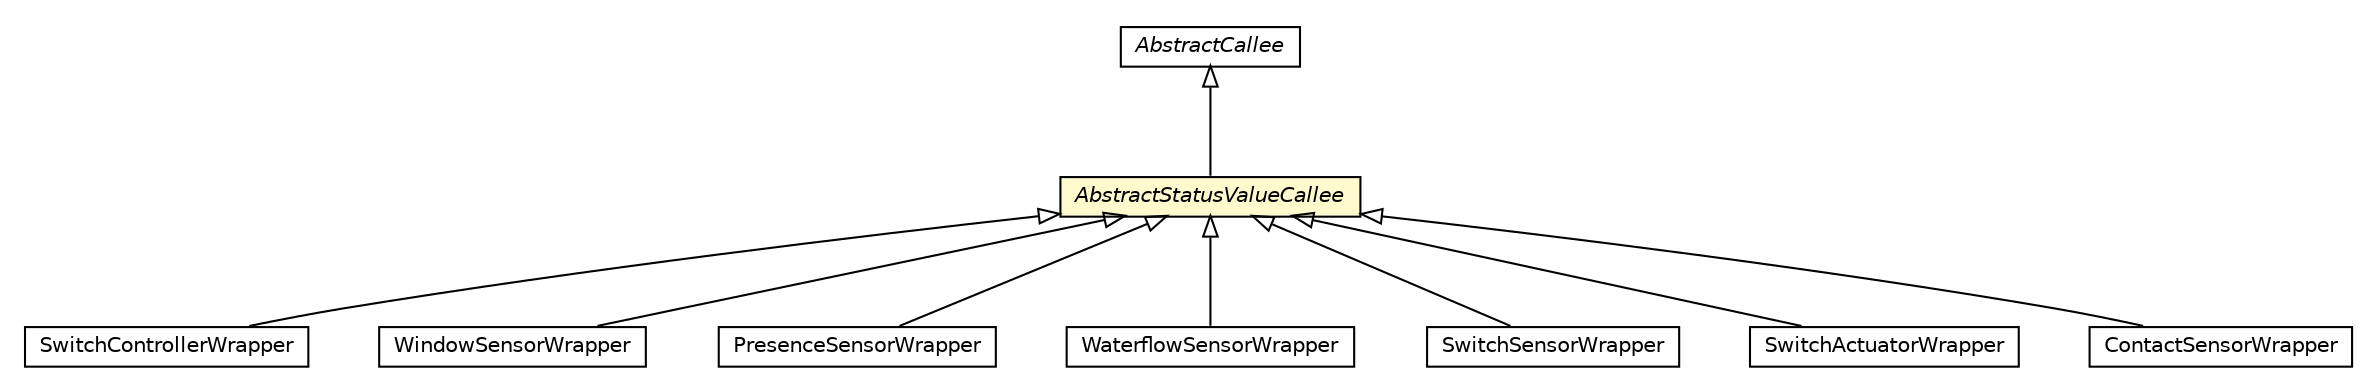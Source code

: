 #!/usr/local/bin/dot
#
# Class diagram 
# Generated by UMLGraph version R5_6-24-gf6e263 (http://www.umlgraph.org/)
#

digraph G {
	edge [fontname="Helvetica",fontsize=10,labelfontname="Helvetica",labelfontsize=10];
	node [fontname="Helvetica",fontsize=10,shape=plaintext];
	nodesep=0.25;
	ranksep=0.5;
	// org.universAAL.lddi.smarthome.exporter.devices.SwitchControllerWrapper
	c81961 [label=<<table title="org.universAAL.lddi.smarthome.exporter.devices.SwitchControllerWrapper" border="0" cellborder="1" cellspacing="0" cellpadding="2" port="p" href="./SwitchControllerWrapper.html">
		<tr><td><table border="0" cellspacing="0" cellpadding="1">
<tr><td align="center" balign="center"> SwitchControllerWrapper </td></tr>
		</table></td></tr>
		</table>>, URL="./SwitchControllerWrapper.html", fontname="Helvetica", fontcolor="black", fontsize=10.0];
	// org.universAAL.lddi.smarthome.exporter.devices.WindowSensorWrapper
	c81966 [label=<<table title="org.universAAL.lddi.smarthome.exporter.devices.WindowSensorWrapper" border="0" cellborder="1" cellspacing="0" cellpadding="2" port="p" href="./WindowSensorWrapper.html">
		<tr><td><table border="0" cellspacing="0" cellpadding="1">
<tr><td align="center" balign="center"> WindowSensorWrapper </td></tr>
		</table></td></tr>
		</table>>, URL="./WindowSensorWrapper.html", fontname="Helvetica", fontcolor="black", fontsize=10.0];
	// org.universAAL.lddi.smarthome.exporter.devices.PresenceSensorWrapper
	c81967 [label=<<table title="org.universAAL.lddi.smarthome.exporter.devices.PresenceSensorWrapper" border="0" cellborder="1" cellspacing="0" cellpadding="2" port="p" href="./PresenceSensorWrapper.html">
		<tr><td><table border="0" cellspacing="0" cellpadding="1">
<tr><td align="center" balign="center"> PresenceSensorWrapper </td></tr>
		</table></td></tr>
		</table>>, URL="./PresenceSensorWrapper.html", fontname="Helvetica", fontcolor="black", fontsize=10.0];
	// org.universAAL.lddi.smarthome.exporter.devices.WaterflowSensorWrapper
	c81972 [label=<<table title="org.universAAL.lddi.smarthome.exporter.devices.WaterflowSensorWrapper" border="0" cellborder="1" cellspacing="0" cellpadding="2" port="p" href="./WaterflowSensorWrapper.html">
		<tr><td><table border="0" cellspacing="0" cellpadding="1">
<tr><td align="center" balign="center"> WaterflowSensorWrapper </td></tr>
		</table></td></tr>
		</table>>, URL="./WaterflowSensorWrapper.html", fontname="Helvetica", fontcolor="black", fontsize=10.0];
	// org.universAAL.lddi.smarthome.exporter.devices.SwitchSensorWrapper
	c81973 [label=<<table title="org.universAAL.lddi.smarthome.exporter.devices.SwitchSensorWrapper" border="0" cellborder="1" cellspacing="0" cellpadding="2" port="p" href="./SwitchSensorWrapper.html">
		<tr><td><table border="0" cellspacing="0" cellpadding="1">
<tr><td align="center" balign="center"> SwitchSensorWrapper </td></tr>
		</table></td></tr>
		</table>>, URL="./SwitchSensorWrapper.html", fontname="Helvetica", fontcolor="black", fontsize=10.0];
	// org.universAAL.lddi.smarthome.exporter.devices.SwitchActuatorWrapper
	c81976 [label=<<table title="org.universAAL.lddi.smarthome.exporter.devices.SwitchActuatorWrapper" border="0" cellborder="1" cellspacing="0" cellpadding="2" port="p" href="./SwitchActuatorWrapper.html">
		<tr><td><table border="0" cellspacing="0" cellpadding="1">
<tr><td align="center" balign="center"> SwitchActuatorWrapper </td></tr>
		</table></td></tr>
		</table>>, URL="./SwitchActuatorWrapper.html", fontname="Helvetica", fontcolor="black", fontsize=10.0];
	// org.universAAL.lddi.smarthome.exporter.devices.AbstractStatusValueCallee
	c81977 [label=<<table title="org.universAAL.lddi.smarthome.exporter.devices.AbstractStatusValueCallee" border="0" cellborder="1" cellspacing="0" cellpadding="2" port="p" bgcolor="lemonChiffon" href="./AbstractStatusValueCallee.html">
		<tr><td><table border="0" cellspacing="0" cellpadding="1">
<tr><td align="center" balign="center"><font face="Helvetica-Oblique"> AbstractStatusValueCallee </font></td></tr>
		</table></td></tr>
		</table>>, URL="./AbstractStatusValueCallee.html", fontname="Helvetica", fontcolor="black", fontsize=10.0];
	// org.universAAL.lddi.smarthome.exporter.devices.ContactSensorWrapper
	c81978 [label=<<table title="org.universAAL.lddi.smarthome.exporter.devices.ContactSensorWrapper" border="0" cellborder="1" cellspacing="0" cellpadding="2" port="p" href="./ContactSensorWrapper.html">
		<tr><td><table border="0" cellspacing="0" cellpadding="1">
<tr><td align="center" balign="center"> ContactSensorWrapper </td></tr>
		</table></td></tr>
		</table>>, URL="./ContactSensorWrapper.html", fontname="Helvetica", fontcolor="black", fontsize=10.0];
	// org.universAAL.lddi.smarthome.exporter.devices.AbstractCallee
	c81980 [label=<<table title="org.universAAL.lddi.smarthome.exporter.devices.AbstractCallee" border="0" cellborder="1" cellspacing="0" cellpadding="2" port="p" href="./AbstractCallee.html">
		<tr><td><table border="0" cellspacing="0" cellpadding="1">
<tr><td align="center" balign="center"><font face="Helvetica-Oblique"> AbstractCallee </font></td></tr>
		</table></td></tr>
		</table>>, URL="./AbstractCallee.html", fontname="Helvetica", fontcolor="black", fontsize=10.0];
	//org.universAAL.lddi.smarthome.exporter.devices.SwitchControllerWrapper extends org.universAAL.lddi.smarthome.exporter.devices.AbstractStatusValueCallee
	c81977:p -> c81961:p [dir=back,arrowtail=empty];
	//org.universAAL.lddi.smarthome.exporter.devices.WindowSensorWrapper extends org.universAAL.lddi.smarthome.exporter.devices.AbstractStatusValueCallee
	c81977:p -> c81966:p [dir=back,arrowtail=empty];
	//org.universAAL.lddi.smarthome.exporter.devices.PresenceSensorWrapper extends org.universAAL.lddi.smarthome.exporter.devices.AbstractStatusValueCallee
	c81977:p -> c81967:p [dir=back,arrowtail=empty];
	//org.universAAL.lddi.smarthome.exporter.devices.WaterflowSensorWrapper extends org.universAAL.lddi.smarthome.exporter.devices.AbstractStatusValueCallee
	c81977:p -> c81972:p [dir=back,arrowtail=empty];
	//org.universAAL.lddi.smarthome.exporter.devices.SwitchSensorWrapper extends org.universAAL.lddi.smarthome.exporter.devices.AbstractStatusValueCallee
	c81977:p -> c81973:p [dir=back,arrowtail=empty];
	//org.universAAL.lddi.smarthome.exporter.devices.SwitchActuatorWrapper extends org.universAAL.lddi.smarthome.exporter.devices.AbstractStatusValueCallee
	c81977:p -> c81976:p [dir=back,arrowtail=empty];
	//org.universAAL.lddi.smarthome.exporter.devices.AbstractStatusValueCallee extends org.universAAL.lddi.smarthome.exporter.devices.AbstractCallee
	c81980:p -> c81977:p [dir=back,arrowtail=empty];
	//org.universAAL.lddi.smarthome.exporter.devices.ContactSensorWrapper extends org.universAAL.lddi.smarthome.exporter.devices.AbstractStatusValueCallee
	c81977:p -> c81978:p [dir=back,arrowtail=empty];
}


